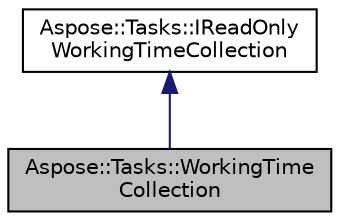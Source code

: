digraph "Aspose::Tasks::WorkingTimeCollection"
{
 // LATEX_PDF_SIZE
  edge [fontname="Helvetica",fontsize="10",labelfontname="Helvetica",labelfontsize="10"];
  node [fontname="Helvetica",fontsize="10",shape=record];
  Node1 [label="Aspose::Tasks::WorkingTime\lCollection",height=0.2,width=0.4,color="black", fillcolor="grey75", style="filled", fontcolor="black",tooltip="Represents a collection of WorkingTimeCollection objects."];
  Node2 -> Node1 [dir="back",color="midnightblue",fontsize="10",style="solid",fontname="Helvetica"];
  Node2 [label="Aspose::Tasks::IReadOnly\lWorkingTimeCollection",height=0.2,width=0.4,color="black", fillcolor="white", style="filled",URL="$class_aspose_1_1_tasks_1_1_i_read_only_working_time_collection.html",tooltip=" "];
}
